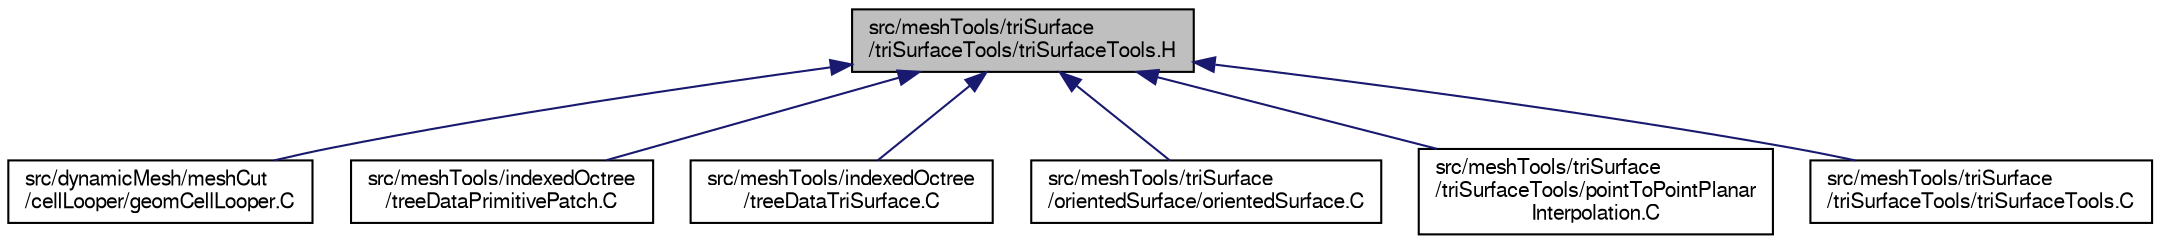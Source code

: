 digraph "src/meshTools/triSurface/triSurfaceTools/triSurfaceTools.H"
{
  bgcolor="transparent";
  edge [fontname="FreeSans",fontsize="10",labelfontname="FreeSans",labelfontsize="10"];
  node [fontname="FreeSans",fontsize="10",shape=record];
  Node148 [label="src/meshTools/triSurface\l/triSurfaceTools/triSurfaceTools.H",height=0.2,width=0.4,color="black", fillcolor="grey75", style="filled", fontcolor="black"];
  Node148 -> Node149 [dir="back",color="midnightblue",fontsize="10",style="solid",fontname="FreeSans"];
  Node149 [label="src/dynamicMesh/meshCut\l/cellLooper/geomCellLooper.C",height=0.2,width=0.4,color="black",URL="$a00461.html"];
  Node148 -> Node150 [dir="back",color="midnightblue",fontsize="10",style="solid",fontname="FreeSans"];
  Node150 [label="src/meshTools/indexedOctree\l/treeDataPrimitivePatch.C",height=0.2,width=0.4,color="black",URL="$a07565.html"];
  Node148 -> Node151 [dir="back",color="midnightblue",fontsize="10",style="solid",fontname="FreeSans"];
  Node151 [label="src/meshTools/indexedOctree\l/treeDataTriSurface.C",height=0.2,width=0.4,color="black",URL="$a07574.html"];
  Node148 -> Node152 [dir="back",color="midnightblue",fontsize="10",style="solid",fontname="FreeSans"];
  Node152 [label="src/meshTools/triSurface\l/orientedSurface/orientedSurface.C",height=0.2,width=0.4,color="black",URL="$a08210.html"];
  Node148 -> Node153 [dir="back",color="midnightblue",fontsize="10",style="solid",fontname="FreeSans"];
  Node153 [label="src/meshTools/triSurface\l/triSurfaceTools/pointToPointPlanar\lInterpolation.C",height=0.2,width=0.4,color="black",URL="$a08252.html"];
  Node148 -> Node154 [dir="back",color="midnightblue",fontsize="10",style="solid",fontname="FreeSans"];
  Node154 [label="src/meshTools/triSurface\l/triSurfaceTools/triSurfaceTools.C",height=0.2,width=0.4,color="black",URL="$a08261.html"];
}
